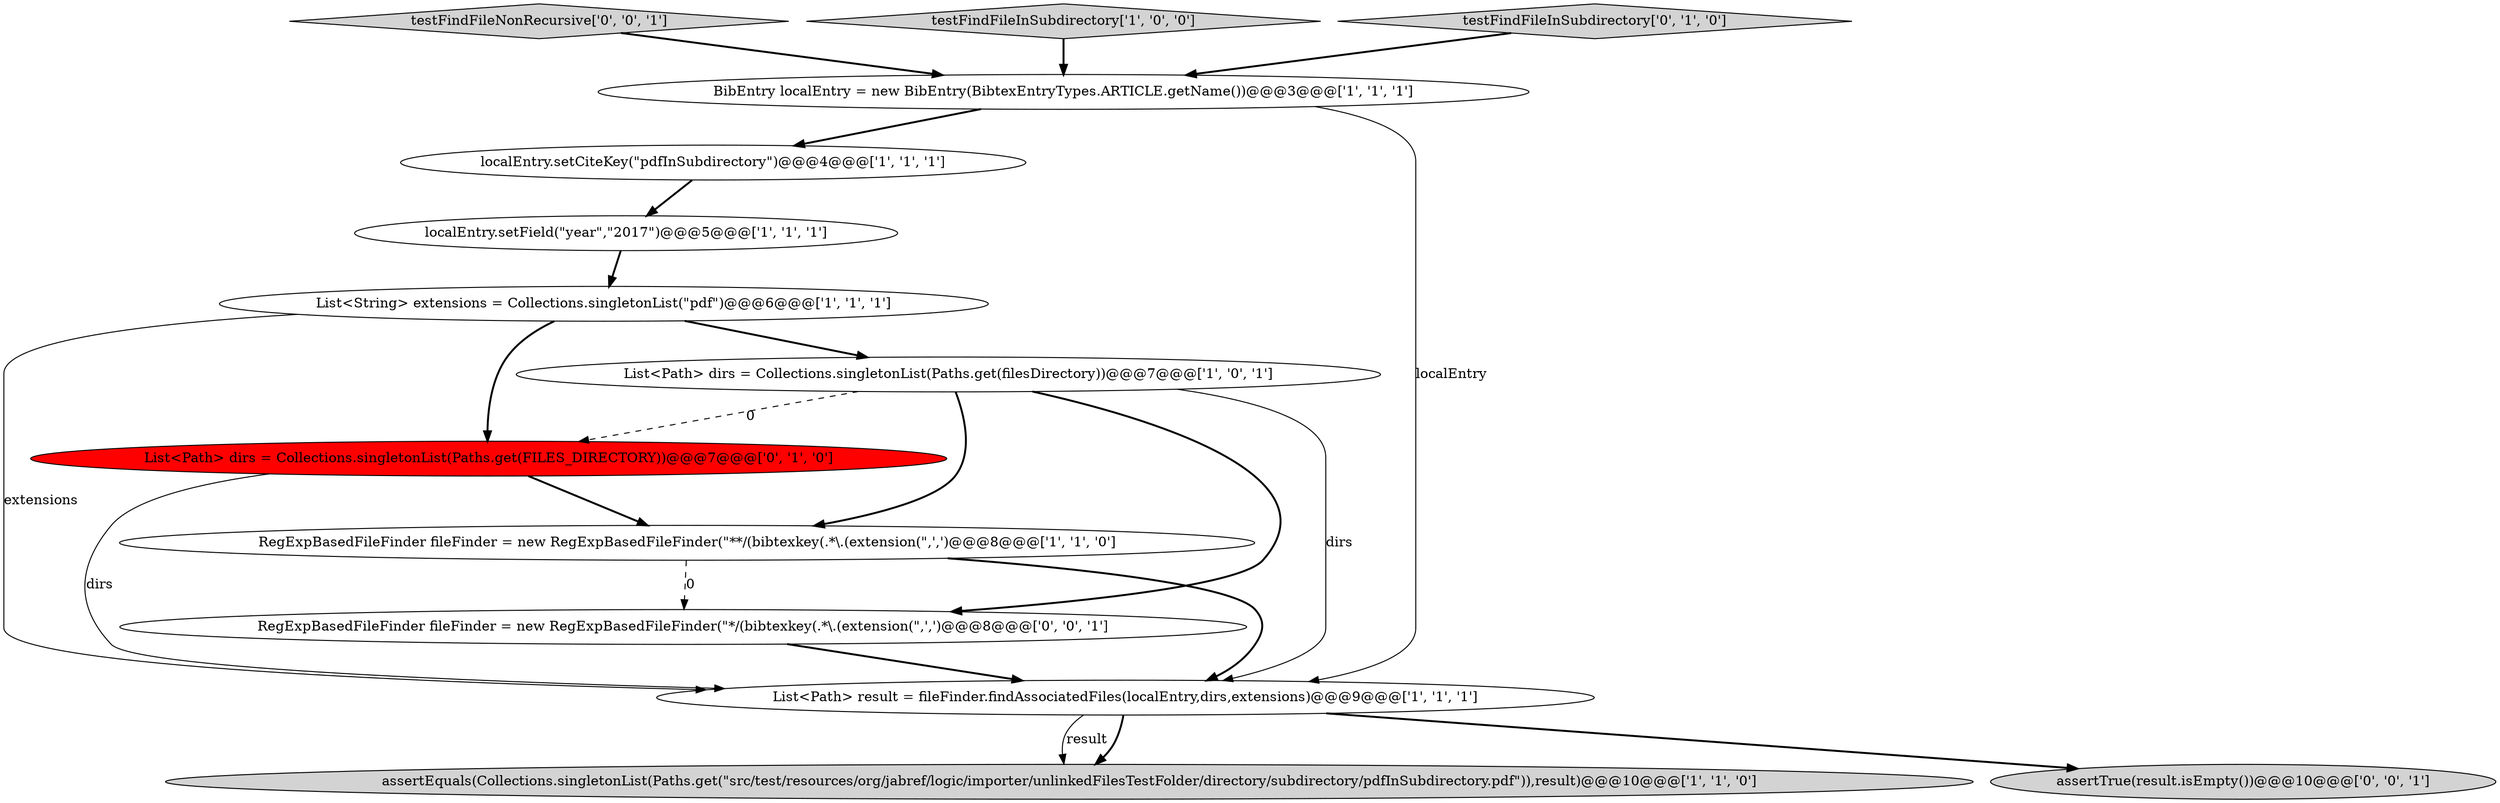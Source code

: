 digraph {
12 [style = filled, label = "testFindFileNonRecursive['0', '0', '1']", fillcolor = lightgray, shape = diamond image = "AAA0AAABBB3BBB"];
7 [style = filled, label = "assertEquals(Collections.singletonList(Paths.get(\"src/test/resources/org/jabref/logic/importer/unlinkedFilesTestFolder/directory/subdirectory/pdfInSubdirectory.pdf\")),result)@@@10@@@['1', '1', '0']", fillcolor = lightgray, shape = ellipse image = "AAA0AAABBB1BBB"];
5 [style = filled, label = "List<Path> result = fileFinder.findAssociatedFiles(localEntry,dirs,extensions)@@@9@@@['1', '1', '1']", fillcolor = white, shape = ellipse image = "AAA0AAABBB1BBB"];
1 [style = filled, label = "RegExpBasedFileFinder fileFinder = new RegExpBasedFileFinder(\"**/(bibtexkey(.*\\.(extension(\",',')@@@8@@@['1', '1', '0']", fillcolor = white, shape = ellipse image = "AAA0AAABBB1BBB"];
3 [style = filled, label = "testFindFileInSubdirectory['1', '0', '0']", fillcolor = lightgray, shape = diamond image = "AAA0AAABBB1BBB"];
6 [style = filled, label = "localEntry.setCiteKey(\"pdfInSubdirectory\")@@@4@@@['1', '1', '1']", fillcolor = white, shape = ellipse image = "AAA0AAABBB1BBB"];
11 [style = filled, label = "RegExpBasedFileFinder fileFinder = new RegExpBasedFileFinder(\"*/(bibtexkey(.*\\.(extension(\",',')@@@8@@@['0', '0', '1']", fillcolor = white, shape = ellipse image = "AAA0AAABBB3BBB"];
0 [style = filled, label = "List<String> extensions = Collections.singletonList(\"pdf\")@@@6@@@['1', '1', '1']", fillcolor = white, shape = ellipse image = "AAA0AAABBB1BBB"];
8 [style = filled, label = "localEntry.setField(\"year\",\"2017\")@@@5@@@['1', '1', '1']", fillcolor = white, shape = ellipse image = "AAA0AAABBB1BBB"];
9 [style = filled, label = "testFindFileInSubdirectory['0', '1', '0']", fillcolor = lightgray, shape = diamond image = "AAA0AAABBB2BBB"];
10 [style = filled, label = "List<Path> dirs = Collections.singletonList(Paths.get(FILES_DIRECTORY))@@@7@@@['0', '1', '0']", fillcolor = red, shape = ellipse image = "AAA1AAABBB2BBB"];
13 [style = filled, label = "assertTrue(result.isEmpty())@@@10@@@['0', '0', '1']", fillcolor = lightgray, shape = ellipse image = "AAA0AAABBB3BBB"];
4 [style = filled, label = "List<Path> dirs = Collections.singletonList(Paths.get(filesDirectory))@@@7@@@['1', '0', '1']", fillcolor = white, shape = ellipse image = "AAA0AAABBB1BBB"];
2 [style = filled, label = "BibEntry localEntry = new BibEntry(BibtexEntryTypes.ARTICLE.getName())@@@3@@@['1', '1', '1']", fillcolor = white, shape = ellipse image = "AAA0AAABBB1BBB"];
1->5 [style = bold, label=""];
10->5 [style = solid, label="dirs"];
9->2 [style = bold, label=""];
2->6 [style = bold, label=""];
0->5 [style = solid, label="extensions"];
8->0 [style = bold, label=""];
11->5 [style = bold, label=""];
12->2 [style = bold, label=""];
0->10 [style = bold, label=""];
4->5 [style = solid, label="dirs"];
3->2 [style = bold, label=""];
0->4 [style = bold, label=""];
1->11 [style = dashed, label="0"];
5->13 [style = bold, label=""];
6->8 [style = bold, label=""];
2->5 [style = solid, label="localEntry"];
5->7 [style = bold, label=""];
4->1 [style = bold, label=""];
5->7 [style = solid, label="result"];
4->10 [style = dashed, label="0"];
4->11 [style = bold, label=""];
10->1 [style = bold, label=""];
}
